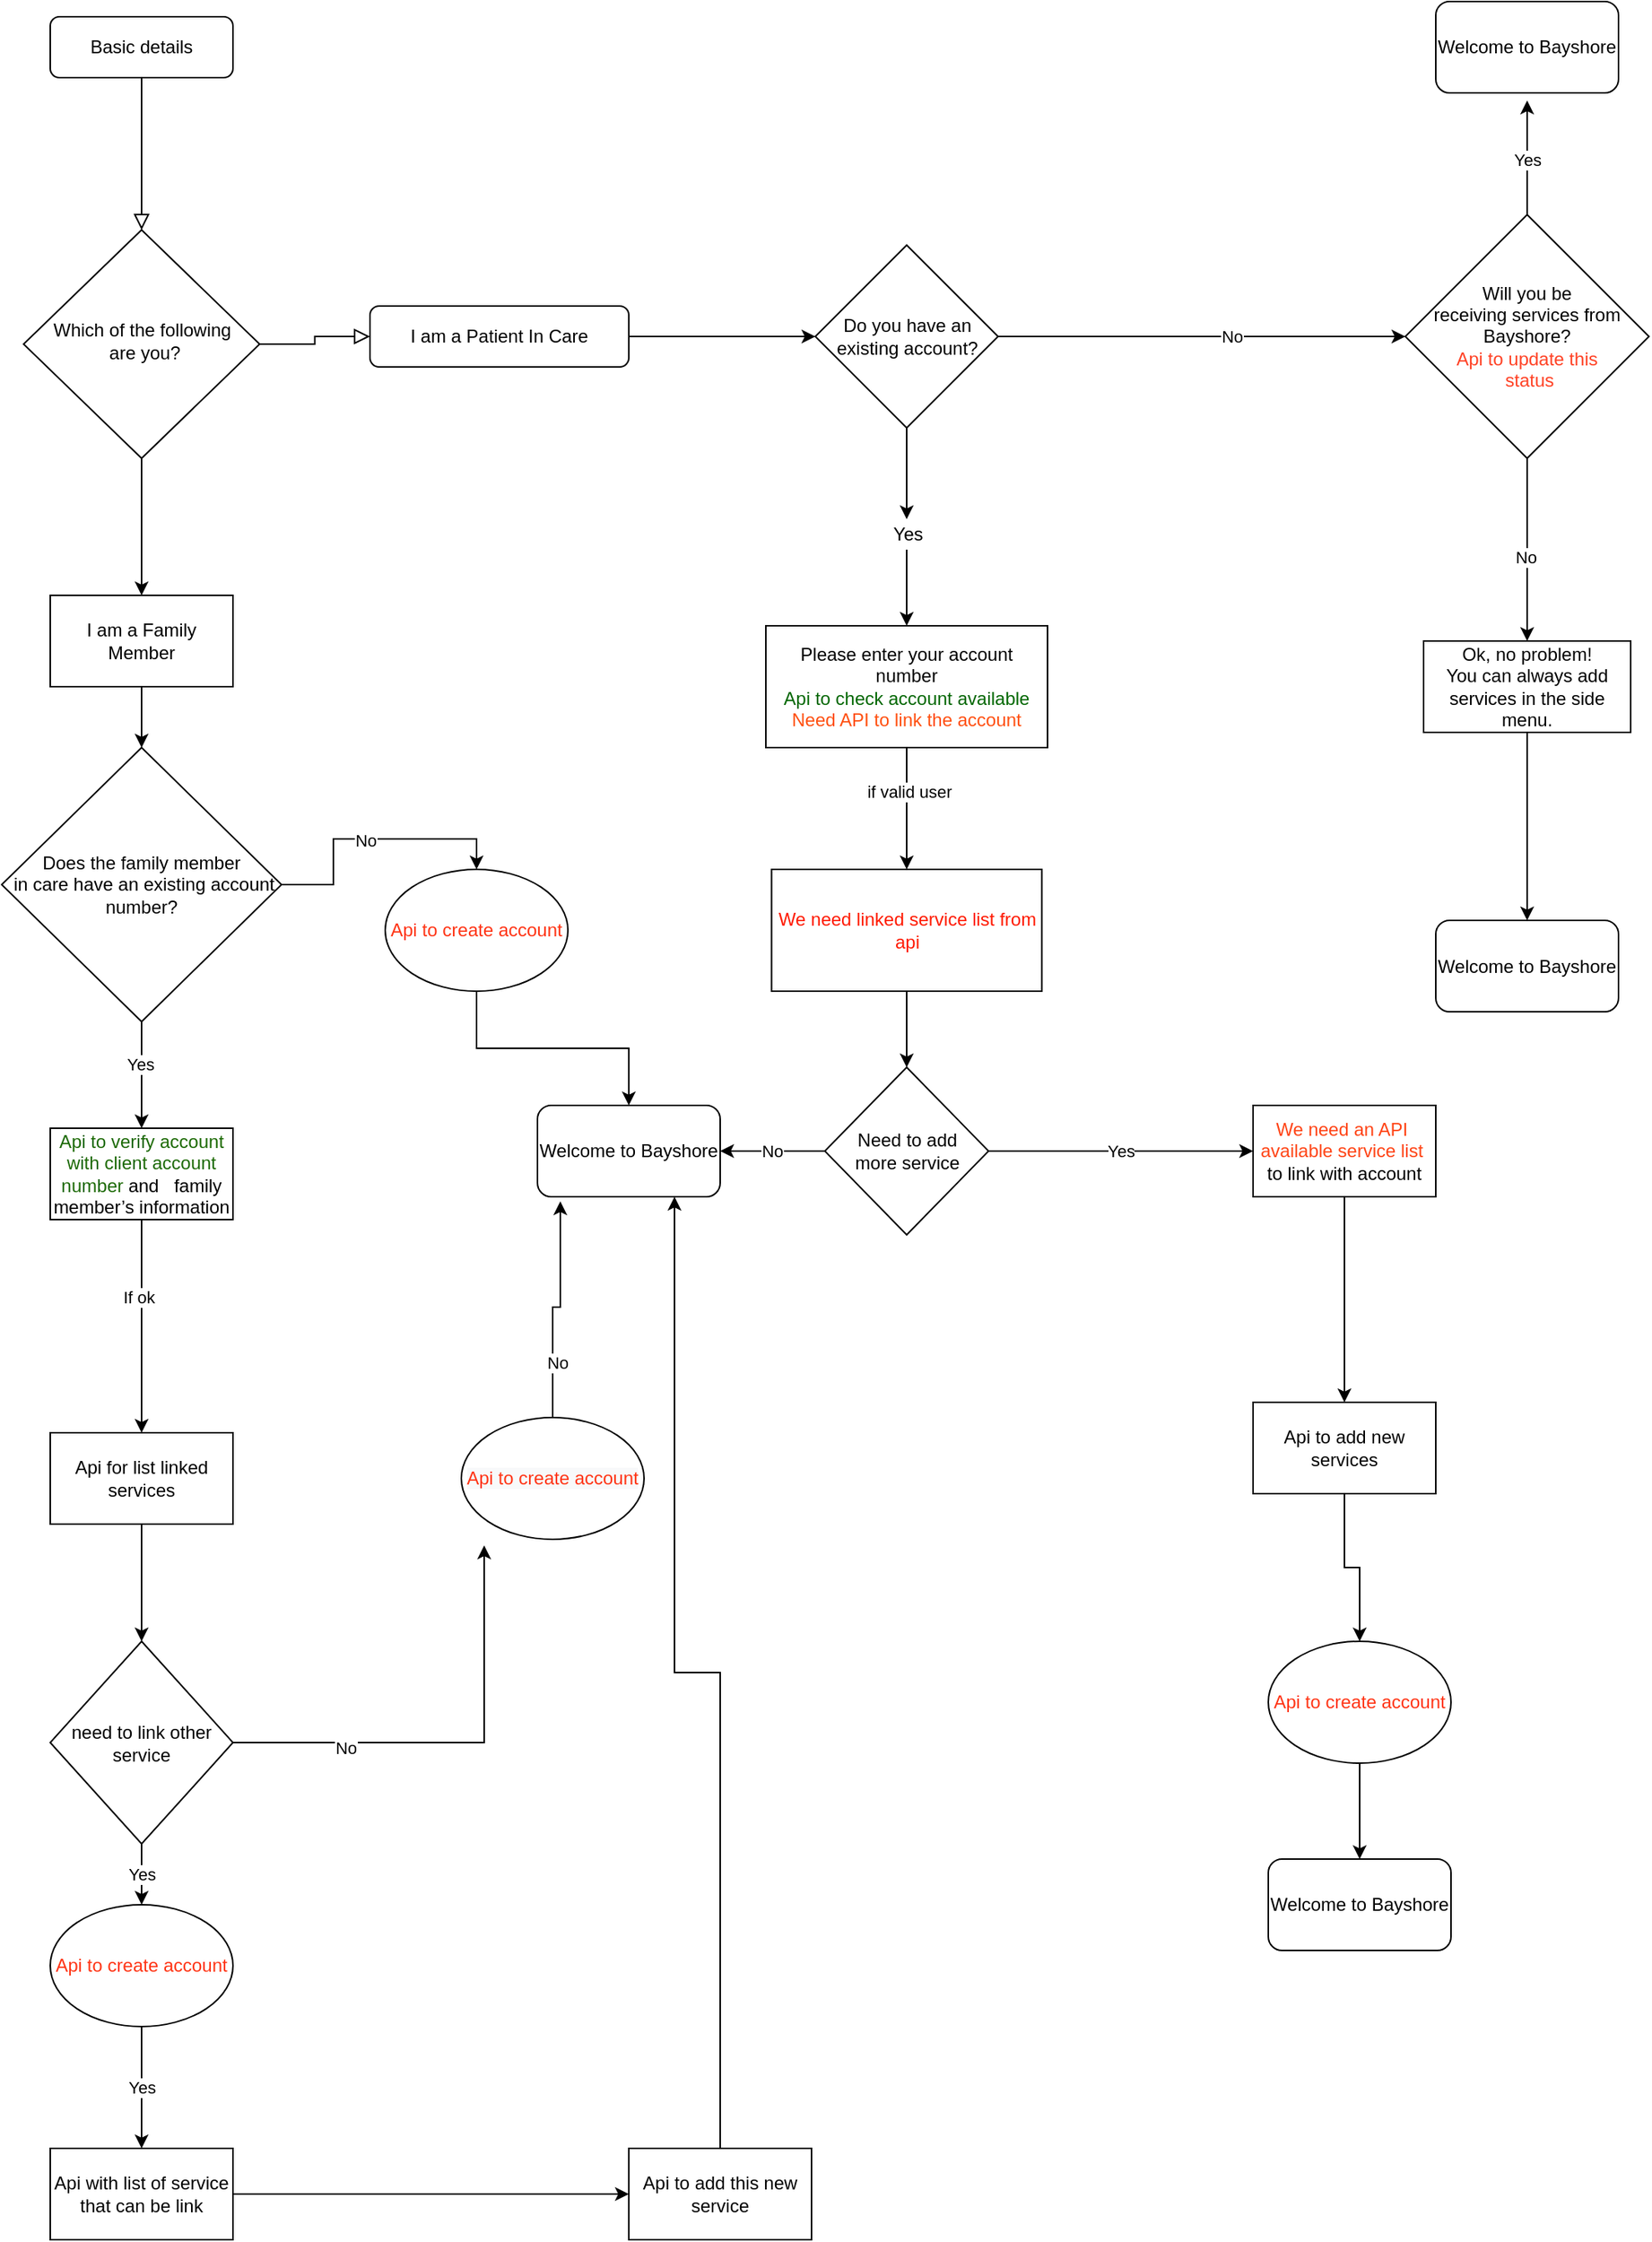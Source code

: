 <mxfile version="13.7.7" type="github">
  <diagram id="C5RBs43oDa-KdzZeNtuy" name="Page-1">
    <mxGraphModel dx="1426" dy="1581" grid="1" gridSize="10" guides="1" tooltips="1" connect="1" arrows="1" fold="1" page="1" pageScale="1" pageWidth="1169" pageHeight="827" math="0" shadow="0">
      <root>
        <mxCell id="WIyWlLk6GJQsqaUBKTNV-0" />
        <mxCell id="WIyWlLk6GJQsqaUBKTNV-1" parent="WIyWlLk6GJQsqaUBKTNV-0" />
        <mxCell id="WIyWlLk6GJQsqaUBKTNV-2" value="" style="rounded=0;html=1;jettySize=auto;orthogonalLoop=1;fontSize=11;endArrow=block;endFill=0;endSize=8;strokeWidth=1;shadow=0;labelBackgroundColor=none;edgeStyle=orthogonalEdgeStyle;" parent="WIyWlLk6GJQsqaUBKTNV-1" source="WIyWlLk6GJQsqaUBKTNV-3" target="WIyWlLk6GJQsqaUBKTNV-6" edge="1">
          <mxGeometry relative="1" as="geometry" />
        </mxCell>
        <mxCell id="WIyWlLk6GJQsqaUBKTNV-3" value="Basic details" style="rounded=1;whiteSpace=wrap;html=1;fontSize=12;glass=0;strokeWidth=1;shadow=0;" parent="WIyWlLk6GJQsqaUBKTNV-1" vertex="1">
          <mxGeometry x="40" y="-240" width="120" height="40" as="geometry" />
        </mxCell>
        <mxCell id="WIyWlLk6GJQsqaUBKTNV-5" value="" style="edgeStyle=orthogonalEdgeStyle;rounded=0;html=1;jettySize=auto;orthogonalLoop=1;fontSize=11;endArrow=block;endFill=0;endSize=8;strokeWidth=1;shadow=0;labelBackgroundColor=none;" parent="WIyWlLk6GJQsqaUBKTNV-1" source="WIyWlLk6GJQsqaUBKTNV-6" target="WIyWlLk6GJQsqaUBKTNV-7" edge="1">
          <mxGeometry y="10" relative="1" as="geometry">
            <mxPoint as="offset" />
          </mxGeometry>
        </mxCell>
        <mxCell id="WIyWlLk6GJQsqaUBKTNV-6" value="Which of the following&lt;br&gt;&amp;nbsp;are you?" style="rhombus;whiteSpace=wrap;html=1;shadow=0;fontFamily=Helvetica;fontSize=12;align=center;strokeWidth=1;spacing=6;spacingTop=-4;" parent="WIyWlLk6GJQsqaUBKTNV-1" vertex="1">
          <mxGeometry x="22.5" y="-100" width="155" height="150" as="geometry" />
        </mxCell>
        <mxCell id="WIyWlLk6GJQsqaUBKTNV-7" value="I am a Patient In Care" style="rounded=1;whiteSpace=wrap;html=1;fontSize=12;glass=0;strokeWidth=1;shadow=0;" parent="WIyWlLk6GJQsqaUBKTNV-1" vertex="1">
          <mxGeometry x="250" y="-50" width="170" height="40" as="geometry" />
        </mxCell>
        <mxCell id="YsAzkoRpbYnnfD4Dn1DD-2" value="Do you have an existing account?" style="rhombus;whiteSpace=wrap;html=1;" vertex="1" parent="WIyWlLk6GJQsqaUBKTNV-1">
          <mxGeometry x="542.5" y="-90" width="120" height="120" as="geometry" />
        </mxCell>
        <mxCell id="YsAzkoRpbYnnfD4Dn1DD-3" value="" style="endArrow=classic;html=1;entryX=0;entryY=0.5;entryDx=0;entryDy=0;exitX=1;exitY=0.5;exitDx=0;exitDy=0;" edge="1" parent="WIyWlLk6GJQsqaUBKTNV-1" source="WIyWlLk6GJQsqaUBKTNV-7" target="YsAzkoRpbYnnfD4Dn1DD-2">
          <mxGeometry width="50" height="50" relative="1" as="geometry">
            <mxPoint x="350" y="420" as="sourcePoint" />
            <mxPoint x="400" y="370" as="targetPoint" />
          </mxGeometry>
        </mxCell>
        <mxCell id="YsAzkoRpbYnnfD4Dn1DD-4" value="" style="endArrow=classic;html=1;exitX=0.5;exitY=1;exitDx=0;exitDy=0;" edge="1" parent="WIyWlLk6GJQsqaUBKTNV-1" source="YsAzkoRpbYnnfD4Dn1DD-7" target="YsAzkoRpbYnnfD4Dn1DD-5">
          <mxGeometry width="50" height="50" relative="1" as="geometry">
            <mxPoint x="590" y="420" as="sourcePoint" />
            <mxPoint x="670" y="440" as="targetPoint" />
          </mxGeometry>
        </mxCell>
        <mxCell id="YsAzkoRpbYnnfD4Dn1DD-12" style="edgeStyle=orthogonalEdgeStyle;rounded=0;orthogonalLoop=1;jettySize=auto;html=1;entryX=0.5;entryY=0;entryDx=0;entryDy=0;" edge="1" parent="WIyWlLk6GJQsqaUBKTNV-1" source="YsAzkoRpbYnnfD4Dn1DD-5" target="YsAzkoRpbYnnfD4Dn1DD-10">
          <mxGeometry relative="1" as="geometry" />
        </mxCell>
        <mxCell id="YsAzkoRpbYnnfD4Dn1DD-77" value="if valid user" style="edgeLabel;html=1;align=center;verticalAlign=middle;resizable=0;points=[];" vertex="1" connectable="0" parent="YsAzkoRpbYnnfD4Dn1DD-12">
          <mxGeometry x="-0.275" y="1" relative="1" as="geometry">
            <mxPoint as="offset" />
          </mxGeometry>
        </mxCell>
        <mxCell id="YsAzkoRpbYnnfD4Dn1DD-5" value="Please enter your account number&lt;br&gt;&lt;font color=&quot;#006600&quot;&gt;Api to check account available&lt;br&gt;&lt;/font&gt;&lt;font color=&quot;#ff4f0f&quot;&gt;Need API to link the account&lt;/font&gt;" style="rounded=0;whiteSpace=wrap;html=1;" vertex="1" parent="WIyWlLk6GJQsqaUBKTNV-1">
          <mxGeometry x="510" y="160" width="185" height="80" as="geometry" />
        </mxCell>
        <mxCell id="YsAzkoRpbYnnfD4Dn1DD-7" value="Yes" style="text;html=1;align=center;verticalAlign=middle;resizable=0;points=[];autosize=1;" vertex="1" parent="WIyWlLk6GJQsqaUBKTNV-1">
          <mxGeometry x="582.5" y="90" width="40" height="20" as="geometry" />
        </mxCell>
        <mxCell id="YsAzkoRpbYnnfD4Dn1DD-9" value="" style="endArrow=classic;html=1;exitX=0.5;exitY=1;exitDx=0;exitDy=0;" edge="1" parent="WIyWlLk6GJQsqaUBKTNV-1" source="YsAzkoRpbYnnfD4Dn1DD-2" target="YsAzkoRpbYnnfD4Dn1DD-7">
          <mxGeometry width="50" height="50" relative="1" as="geometry">
            <mxPoint x="720" y="370" as="sourcePoint" />
            <mxPoint x="720" y="540" as="targetPoint" />
          </mxGeometry>
        </mxCell>
        <mxCell id="YsAzkoRpbYnnfD4Dn1DD-10" value="&lt;span&gt;&lt;font color=&quot;#ff1900&quot;&gt;We need linked service list from api&lt;/font&gt;&lt;/span&gt;" style="rounded=0;whiteSpace=wrap;html=1;" vertex="1" parent="WIyWlLk6GJQsqaUBKTNV-1">
          <mxGeometry x="513.75" y="320" width="177.5" height="80" as="geometry" />
        </mxCell>
        <mxCell id="YsAzkoRpbYnnfD4Dn1DD-14" value="Will you be &lt;br&gt;receiving services from &lt;br&gt;Bayshore?&lt;br&gt;&lt;font color=&quot;#ff4124&quot;&gt;Api to update this&lt;br&gt;&amp;nbsp;status&lt;/font&gt;" style="rhombus;whiteSpace=wrap;html=1;" vertex="1" parent="WIyWlLk6GJQsqaUBKTNV-1">
          <mxGeometry x="930" y="-110" width="160" height="160" as="geometry" />
        </mxCell>
        <mxCell id="YsAzkoRpbYnnfD4Dn1DD-15" value="" style="endArrow=classic;html=1;entryX=0;entryY=0.5;entryDx=0;entryDy=0;exitX=1;exitY=0.5;exitDx=0;exitDy=0;" edge="1" parent="WIyWlLk6GJQsqaUBKTNV-1" source="YsAzkoRpbYnnfD4Dn1DD-2" target="YsAzkoRpbYnnfD4Dn1DD-14">
          <mxGeometry width="50" height="50" relative="1" as="geometry">
            <mxPoint x="710" y="160" as="sourcePoint" />
            <mxPoint x="760" y="110" as="targetPoint" />
          </mxGeometry>
        </mxCell>
        <mxCell id="YsAzkoRpbYnnfD4Dn1DD-16" value="No" style="edgeLabel;html=1;align=center;verticalAlign=middle;resizable=0;points=[];" vertex="1" connectable="0" parent="YsAzkoRpbYnnfD4Dn1DD-15">
          <mxGeometry x="0.145" relative="1" as="geometry">
            <mxPoint as="offset" />
          </mxGeometry>
        </mxCell>
        <mxCell id="YsAzkoRpbYnnfD4Dn1DD-17" value="Welcome to Bayshore" style="rounded=1;whiteSpace=wrap;html=1;" vertex="1" parent="WIyWlLk6GJQsqaUBKTNV-1">
          <mxGeometry x="950" y="-250" width="120" height="60" as="geometry" />
        </mxCell>
        <mxCell id="YsAzkoRpbYnnfD4Dn1DD-18" value="" style="endArrow=classic;html=1;exitX=0.5;exitY=0;exitDx=0;exitDy=0;" edge="1" parent="WIyWlLk6GJQsqaUBKTNV-1" source="YsAzkoRpbYnnfD4Dn1DD-14">
          <mxGeometry width="50" height="50" relative="1" as="geometry">
            <mxPoint x="710" y="160" as="sourcePoint" />
            <mxPoint x="1010" y="-185" as="targetPoint" />
          </mxGeometry>
        </mxCell>
        <mxCell id="YsAzkoRpbYnnfD4Dn1DD-19" value="Yes" style="edgeLabel;html=1;align=center;verticalAlign=middle;resizable=0;points=[];" vertex="1" connectable="0" parent="YsAzkoRpbYnnfD4Dn1DD-18">
          <mxGeometry x="-0.044" relative="1" as="geometry">
            <mxPoint as="offset" />
          </mxGeometry>
        </mxCell>
        <mxCell id="YsAzkoRpbYnnfD4Dn1DD-20" value="" style="endArrow=classic;html=1;exitX=0.5;exitY=1;exitDx=0;exitDy=0;entryX=0.5;entryY=0;entryDx=0;entryDy=0;" edge="1" parent="WIyWlLk6GJQsqaUBKTNV-1" source="YsAzkoRpbYnnfD4Dn1DD-14" target="YsAzkoRpbYnnfD4Dn1DD-21">
          <mxGeometry width="50" height="50" relative="1" as="geometry">
            <mxPoint x="710" y="160" as="sourcePoint" />
            <mxPoint x="550" y="60" as="targetPoint" />
          </mxGeometry>
        </mxCell>
        <mxCell id="YsAzkoRpbYnnfD4Dn1DD-22" value="No" style="edgeLabel;html=1;align=center;verticalAlign=middle;resizable=0;points=[];" vertex="1" connectable="0" parent="YsAzkoRpbYnnfD4Dn1DD-20">
          <mxGeometry x="0.083" y="-1" relative="1" as="geometry">
            <mxPoint as="offset" />
          </mxGeometry>
        </mxCell>
        <mxCell id="YsAzkoRpbYnnfD4Dn1DD-73" style="edgeStyle=orthogonalEdgeStyle;rounded=0;orthogonalLoop=1;jettySize=auto;html=1;" edge="1" parent="WIyWlLk6GJQsqaUBKTNV-1" source="YsAzkoRpbYnnfD4Dn1DD-21" target="YsAzkoRpbYnnfD4Dn1DD-70">
          <mxGeometry relative="1" as="geometry" />
        </mxCell>
        <mxCell id="YsAzkoRpbYnnfD4Dn1DD-21" value="Ok, no problem!&lt;br&gt;You can always add services in the side menu." style="rounded=0;whiteSpace=wrap;html=1;" vertex="1" parent="WIyWlLk6GJQsqaUBKTNV-1">
          <mxGeometry x="942" y="170" width="136" height="60" as="geometry" />
        </mxCell>
        <mxCell id="YsAzkoRpbYnnfD4Dn1DD-25" value="Welcome to Bayshore" style="rounded=1;whiteSpace=wrap;html=1;" vertex="1" parent="WIyWlLk6GJQsqaUBKTNV-1">
          <mxGeometry x="360" y="475" width="120" height="60" as="geometry" />
        </mxCell>
        <mxCell id="YsAzkoRpbYnnfD4Dn1DD-26" value="" style="endArrow=classic;html=1;entryX=0.5;entryY=0;entryDx=0;entryDy=0;exitX=0.5;exitY=1;exitDx=0;exitDy=0;" edge="1" parent="WIyWlLk6GJQsqaUBKTNV-1" source="YsAzkoRpbYnnfD4Dn1DD-10" target="YsAzkoRpbYnnfD4Dn1DD-27">
          <mxGeometry width="50" height="50" relative="1" as="geometry">
            <mxPoint x="500" y="780" as="sourcePoint" />
            <mxPoint x="550" y="730" as="targetPoint" />
          </mxGeometry>
        </mxCell>
        <mxCell id="YsAzkoRpbYnnfD4Dn1DD-27" value="Need to add &lt;br&gt;more service" style="rhombus;whiteSpace=wrap;html=1;" vertex="1" parent="WIyWlLk6GJQsqaUBKTNV-1">
          <mxGeometry x="548.75" y="450" width="107.5" height="110" as="geometry" />
        </mxCell>
        <mxCell id="YsAzkoRpbYnnfD4Dn1DD-28" value="No" style="endArrow=classic;html=1;entryX=1;entryY=0.5;entryDx=0;entryDy=0;exitX=0;exitY=0.5;exitDx=0;exitDy=0;" edge="1" parent="WIyWlLk6GJQsqaUBKTNV-1" source="YsAzkoRpbYnnfD4Dn1DD-27" target="YsAzkoRpbYnnfD4Dn1DD-25">
          <mxGeometry width="50" height="50" relative="1" as="geometry">
            <mxPoint x="500" y="760" as="sourcePoint" />
            <mxPoint x="550" y="710" as="targetPoint" />
          </mxGeometry>
        </mxCell>
        <mxCell id="YsAzkoRpbYnnfD4Dn1DD-29" value="&lt;font color=&quot;#ff4314&quot;&gt;We need an API&amp;nbsp; available service list&amp;nbsp;&lt;/font&gt; to link with account" style="rounded=0;whiteSpace=wrap;html=1;" vertex="1" parent="WIyWlLk6GJQsqaUBKTNV-1">
          <mxGeometry x="830" y="475" width="120" height="60" as="geometry" />
        </mxCell>
        <mxCell id="YsAzkoRpbYnnfD4Dn1DD-31" value="Yes" style="endArrow=classic;html=1;entryX=0;entryY=0.5;entryDx=0;entryDy=0;exitX=1;exitY=0.5;exitDx=0;exitDy=0;" edge="1" parent="WIyWlLk6GJQsqaUBKTNV-1" source="YsAzkoRpbYnnfD4Dn1DD-27" target="YsAzkoRpbYnnfD4Dn1DD-29">
          <mxGeometry width="50" height="50" relative="1" as="geometry">
            <mxPoint x="500" y="850" as="sourcePoint" />
            <mxPoint x="550" y="800" as="targetPoint" />
          </mxGeometry>
        </mxCell>
        <mxCell id="YsAzkoRpbYnnfD4Dn1DD-33" value="" style="endArrow=classic;html=1;entryX=0.5;entryY=0;entryDx=0;entryDy=0;exitX=0.5;exitY=1;exitDx=0;exitDy=0;" edge="1" parent="WIyWlLk6GJQsqaUBKTNV-1" source="YsAzkoRpbYnnfD4Dn1DD-29" target="YsAzkoRpbYnnfD4Dn1DD-34">
          <mxGeometry width="50" height="50" relative="1" as="geometry">
            <mxPoint x="500" y="880" as="sourcePoint" />
            <mxPoint x="550" y="830" as="targetPoint" />
          </mxGeometry>
        </mxCell>
        <mxCell id="YsAzkoRpbYnnfD4Dn1DD-35" style="edgeStyle=orthogonalEdgeStyle;rounded=0;orthogonalLoop=1;jettySize=auto;html=1;entryX=0.5;entryY=0;entryDx=0;entryDy=0;" edge="1" parent="WIyWlLk6GJQsqaUBKTNV-1" source="YsAzkoRpbYnnfD4Dn1DD-97" target="YsAzkoRpbYnnfD4Dn1DD-74">
          <mxGeometry relative="1" as="geometry">
            <mxPoint x="360" y="1050" as="targetPoint" />
          </mxGeometry>
        </mxCell>
        <mxCell id="YsAzkoRpbYnnfD4Dn1DD-34" value="Api to add new services" style="rounded=0;whiteSpace=wrap;html=1;" vertex="1" parent="WIyWlLk6GJQsqaUBKTNV-1">
          <mxGeometry x="830" y="670" width="120" height="60" as="geometry" />
        </mxCell>
        <mxCell id="YsAzkoRpbYnnfD4Dn1DD-40" style="edgeStyle=orthogonalEdgeStyle;rounded=0;orthogonalLoop=1;jettySize=auto;html=1;entryX=0.5;entryY=0;entryDx=0;entryDy=0;" edge="1" parent="WIyWlLk6GJQsqaUBKTNV-1" source="YsAzkoRpbYnnfD4Dn1DD-36" target="YsAzkoRpbYnnfD4Dn1DD-38">
          <mxGeometry relative="1" as="geometry" />
        </mxCell>
        <mxCell id="YsAzkoRpbYnnfD4Dn1DD-36" value="I am a Family Member" style="rounded=0;whiteSpace=wrap;html=1;" vertex="1" parent="WIyWlLk6GJQsqaUBKTNV-1">
          <mxGeometry x="40" y="140" width="120" height="60" as="geometry" />
        </mxCell>
        <mxCell id="YsAzkoRpbYnnfD4Dn1DD-37" value="" style="endArrow=classic;html=1;exitX=0.5;exitY=1;exitDx=0;exitDy=0;entryX=0.5;entryY=0;entryDx=0;entryDy=0;" edge="1" parent="WIyWlLk6GJQsqaUBKTNV-1" source="WIyWlLk6GJQsqaUBKTNV-6" target="YsAzkoRpbYnnfD4Dn1DD-36">
          <mxGeometry width="50" height="50" relative="1" as="geometry">
            <mxPoint x="500" y="620" as="sourcePoint" />
            <mxPoint x="550" y="570" as="targetPoint" />
          </mxGeometry>
        </mxCell>
        <mxCell id="YsAzkoRpbYnnfD4Dn1DD-60" style="edgeStyle=orthogonalEdgeStyle;rounded=0;orthogonalLoop=1;jettySize=auto;html=1;entryX=0.5;entryY=0;entryDx=0;entryDy=0;" edge="1" parent="WIyWlLk6GJQsqaUBKTNV-1" source="YsAzkoRpbYnnfD4Dn1DD-87" target="YsAzkoRpbYnnfD4Dn1DD-25">
          <mxGeometry relative="1" as="geometry">
            <mxPoint x="330" y="970" as="targetPoint" />
          </mxGeometry>
        </mxCell>
        <mxCell id="YsAzkoRpbYnnfD4Dn1DD-38" value="Does the family member&lt;br&gt;&amp;nbsp;in care have an existing account number?" style="rhombus;whiteSpace=wrap;html=1;" vertex="1" parent="WIyWlLk6GJQsqaUBKTNV-1">
          <mxGeometry x="8.13" y="240" width="183.75" height="180" as="geometry" />
        </mxCell>
        <mxCell id="YsAzkoRpbYnnfD4Dn1DD-41" value="" style="endArrow=classic;html=1;exitX=0.5;exitY=1;exitDx=0;exitDy=0;" edge="1" parent="WIyWlLk6GJQsqaUBKTNV-1" source="YsAzkoRpbYnnfD4Dn1DD-38" target="YsAzkoRpbYnnfD4Dn1DD-42">
          <mxGeometry width="50" height="50" relative="1" as="geometry">
            <mxPoint x="500" y="810" as="sourcePoint" />
            <mxPoint x="182" y="930" as="targetPoint" />
          </mxGeometry>
        </mxCell>
        <mxCell id="YsAzkoRpbYnnfD4Dn1DD-43" value="Yes" style="edgeLabel;html=1;align=center;verticalAlign=middle;resizable=0;points=[];" vertex="1" connectable="0" parent="YsAzkoRpbYnnfD4Dn1DD-41">
          <mxGeometry x="-0.217" y="-1" relative="1" as="geometry">
            <mxPoint as="offset" />
          </mxGeometry>
        </mxCell>
        <mxCell id="YsAzkoRpbYnnfD4Dn1DD-46" style="edgeStyle=orthogonalEdgeStyle;rounded=0;orthogonalLoop=1;jettySize=auto;html=1;" edge="1" parent="WIyWlLk6GJQsqaUBKTNV-1" source="YsAzkoRpbYnnfD4Dn1DD-42" target="YsAzkoRpbYnnfD4Dn1DD-44">
          <mxGeometry relative="1" as="geometry" />
        </mxCell>
        <mxCell id="YsAzkoRpbYnnfD4Dn1DD-47" value="If ok" style="edgeLabel;html=1;align=center;verticalAlign=middle;resizable=0;points=[];" vertex="1" connectable="0" parent="YsAzkoRpbYnnfD4Dn1DD-46">
          <mxGeometry x="-0.272" y="-2" relative="1" as="geometry">
            <mxPoint as="offset" />
          </mxGeometry>
        </mxCell>
        <mxCell id="YsAzkoRpbYnnfD4Dn1DD-42" value="&lt;font color=&quot;#1b6904&quot;&gt;Api to verify account with client account number&lt;/font&gt; and&amp;nbsp; &amp;nbsp;family member’s information" style="rounded=0;whiteSpace=wrap;html=1;" vertex="1" parent="WIyWlLk6GJQsqaUBKTNV-1">
          <mxGeometry x="40" y="490" width="120" height="60" as="geometry" />
        </mxCell>
        <mxCell id="YsAzkoRpbYnnfD4Dn1DD-49" style="edgeStyle=orthogonalEdgeStyle;rounded=0;orthogonalLoop=1;jettySize=auto;html=1;entryX=0.5;entryY=0;entryDx=0;entryDy=0;" edge="1" parent="WIyWlLk6GJQsqaUBKTNV-1" source="YsAzkoRpbYnnfD4Dn1DD-44" target="YsAzkoRpbYnnfD4Dn1DD-48">
          <mxGeometry relative="1" as="geometry" />
        </mxCell>
        <mxCell id="YsAzkoRpbYnnfD4Dn1DD-44" value="Api for list linked services" style="rounded=0;whiteSpace=wrap;html=1;" vertex="1" parent="WIyWlLk6GJQsqaUBKTNV-1">
          <mxGeometry x="40" y="690" width="120" height="60" as="geometry" />
        </mxCell>
        <mxCell id="YsAzkoRpbYnnfD4Dn1DD-51" style="edgeStyle=orthogonalEdgeStyle;rounded=0;orthogonalLoop=1;jettySize=auto;html=1;entryX=0.125;entryY=1.05;entryDx=0;entryDy=0;entryPerimeter=0;" edge="1" parent="WIyWlLk6GJQsqaUBKTNV-1" source="YsAzkoRpbYnnfD4Dn1DD-90" target="YsAzkoRpbYnnfD4Dn1DD-25">
          <mxGeometry relative="1" as="geometry" />
        </mxCell>
        <mxCell id="YsAzkoRpbYnnfD4Dn1DD-58" value="No" style="edgeLabel;html=1;align=center;verticalAlign=middle;resizable=0;points=[];" vertex="1" connectable="0" parent="YsAzkoRpbYnnfD4Dn1DD-51">
          <mxGeometry x="-0.502" y="-3" relative="1" as="geometry">
            <mxPoint as="offset" />
          </mxGeometry>
        </mxCell>
        <mxCell id="YsAzkoRpbYnnfD4Dn1DD-54" value="Yes" style="edgeStyle=orthogonalEdgeStyle;rounded=0;orthogonalLoop=1;jettySize=auto;html=1;entryX=0.5;entryY=0;entryDx=0;entryDy=0;" edge="1" parent="WIyWlLk6GJQsqaUBKTNV-1" source="YsAzkoRpbYnnfD4Dn1DD-94" target="YsAzkoRpbYnnfD4Dn1DD-53">
          <mxGeometry relative="1" as="geometry" />
        </mxCell>
        <mxCell id="YsAzkoRpbYnnfD4Dn1DD-48" value="need to link other service" style="rhombus;whiteSpace=wrap;html=1;" vertex="1" parent="WIyWlLk6GJQsqaUBKTNV-1">
          <mxGeometry x="40" y="827" width="120" height="133" as="geometry" />
        </mxCell>
        <mxCell id="YsAzkoRpbYnnfD4Dn1DD-56" style="edgeStyle=orthogonalEdgeStyle;rounded=0;orthogonalLoop=1;jettySize=auto;html=1;" edge="1" parent="WIyWlLk6GJQsqaUBKTNV-1" source="YsAzkoRpbYnnfD4Dn1DD-53" target="YsAzkoRpbYnnfD4Dn1DD-55">
          <mxGeometry relative="1" as="geometry" />
        </mxCell>
        <mxCell id="YsAzkoRpbYnnfD4Dn1DD-53" value="Api with list of service that can be link" style="rounded=0;whiteSpace=wrap;html=1;" vertex="1" parent="WIyWlLk6GJQsqaUBKTNV-1">
          <mxGeometry x="40" y="1160" width="120" height="60" as="geometry" />
        </mxCell>
        <mxCell id="YsAzkoRpbYnnfD4Dn1DD-76" style="edgeStyle=orthogonalEdgeStyle;rounded=0;orthogonalLoop=1;jettySize=auto;html=1;entryX=0.75;entryY=1;entryDx=0;entryDy=0;" edge="1" parent="WIyWlLk6GJQsqaUBKTNV-1" source="YsAzkoRpbYnnfD4Dn1DD-55" target="YsAzkoRpbYnnfD4Dn1DD-25">
          <mxGeometry relative="1" as="geometry" />
        </mxCell>
        <mxCell id="YsAzkoRpbYnnfD4Dn1DD-55" value="Api to add this new service" style="rounded=0;whiteSpace=wrap;html=1;" vertex="1" parent="WIyWlLk6GJQsqaUBKTNV-1">
          <mxGeometry x="420" y="1160" width="120" height="60" as="geometry" />
        </mxCell>
        <mxCell id="YsAzkoRpbYnnfD4Dn1DD-70" value="Welcome to Bayshore" style="rounded=1;whiteSpace=wrap;html=1;" vertex="1" parent="WIyWlLk6GJQsqaUBKTNV-1">
          <mxGeometry x="950" y="353.5" width="120" height="60" as="geometry" />
        </mxCell>
        <mxCell id="YsAzkoRpbYnnfD4Dn1DD-74" value="Welcome to Bayshore" style="rounded=1;whiteSpace=wrap;html=1;" vertex="1" parent="WIyWlLk6GJQsqaUBKTNV-1">
          <mxGeometry x="840" y="970" width="120" height="60" as="geometry" />
        </mxCell>
        <mxCell id="YsAzkoRpbYnnfD4Dn1DD-87" value="&lt;font color=&quot;#ff3414&quot;&gt;Api to create account&lt;/font&gt;" style="ellipse;whiteSpace=wrap;html=1;" vertex="1" parent="WIyWlLk6GJQsqaUBKTNV-1">
          <mxGeometry x="260" y="320" width="120" height="80" as="geometry" />
        </mxCell>
        <mxCell id="YsAzkoRpbYnnfD4Dn1DD-88" style="edgeStyle=orthogonalEdgeStyle;rounded=0;orthogonalLoop=1;jettySize=auto;html=1;entryX=0.5;entryY=0;entryDx=0;entryDy=0;" edge="1" parent="WIyWlLk6GJQsqaUBKTNV-1" source="YsAzkoRpbYnnfD4Dn1DD-38" target="YsAzkoRpbYnnfD4Dn1DD-87">
          <mxGeometry relative="1" as="geometry">
            <mxPoint x="420" y="475" as="targetPoint" />
            <mxPoint x="191.88" y="330" as="sourcePoint" />
          </mxGeometry>
        </mxCell>
        <mxCell id="YsAzkoRpbYnnfD4Dn1DD-89" value="No" style="edgeLabel;html=1;align=center;verticalAlign=middle;resizable=0;points=[];" vertex="1" connectable="0" parent="YsAzkoRpbYnnfD4Dn1DD-88">
          <mxGeometry x="-0.048" y="-1" relative="1" as="geometry">
            <mxPoint as="offset" />
          </mxGeometry>
        </mxCell>
        <mxCell id="YsAzkoRpbYnnfD4Dn1DD-90" value="&lt;meta charset=&quot;utf-8&quot;&gt;&lt;span style=&quot;color: rgb(255, 52, 20); font-family: helvetica; font-size: 12px; font-style: normal; font-weight: 400; letter-spacing: normal; text-align: center; text-indent: 0px; text-transform: none; word-spacing: 0px; background-color: rgb(248, 249, 250); display: inline; float: none;&quot;&gt;Api to create account&lt;/span&gt;" style="ellipse;whiteSpace=wrap;html=1;" vertex="1" parent="WIyWlLk6GJQsqaUBKTNV-1">
          <mxGeometry x="310" y="680" width="120" height="80" as="geometry" />
        </mxCell>
        <mxCell id="YsAzkoRpbYnnfD4Dn1DD-91" style="edgeStyle=orthogonalEdgeStyle;rounded=0;orthogonalLoop=1;jettySize=auto;html=1;entryX=0.125;entryY=1.05;entryDx=0;entryDy=0;entryPerimeter=0;" edge="1" parent="WIyWlLk6GJQsqaUBKTNV-1" source="YsAzkoRpbYnnfD4Dn1DD-48" target="YsAzkoRpbYnnfD4Dn1DD-90">
          <mxGeometry relative="1" as="geometry">
            <mxPoint x="160" y="893.5" as="sourcePoint" />
            <mxPoint x="375" y="538" as="targetPoint" />
          </mxGeometry>
        </mxCell>
        <mxCell id="YsAzkoRpbYnnfD4Dn1DD-92" value="No" style="edgeLabel;html=1;align=center;verticalAlign=middle;resizable=0;points=[];" vertex="1" connectable="0" parent="YsAzkoRpbYnnfD4Dn1DD-91">
          <mxGeometry x="-0.502" y="-3" relative="1" as="geometry">
            <mxPoint as="offset" />
          </mxGeometry>
        </mxCell>
        <mxCell id="YsAzkoRpbYnnfD4Dn1DD-94" value="&lt;span style=&quot;color: rgb(255 , 52 , 20)&quot;&gt;Api to create account&lt;/span&gt;" style="ellipse;whiteSpace=wrap;html=1;" vertex="1" parent="WIyWlLk6GJQsqaUBKTNV-1">
          <mxGeometry x="40.01" y="1000" width="120" height="80" as="geometry" />
        </mxCell>
        <mxCell id="YsAzkoRpbYnnfD4Dn1DD-95" value="Yes" style="edgeStyle=orthogonalEdgeStyle;rounded=0;orthogonalLoop=1;jettySize=auto;html=1;entryX=0.5;entryY=0;entryDx=0;entryDy=0;" edge="1" parent="WIyWlLk6GJQsqaUBKTNV-1" source="YsAzkoRpbYnnfD4Dn1DD-48" target="YsAzkoRpbYnnfD4Dn1DD-94">
          <mxGeometry relative="1" as="geometry">
            <mxPoint x="100" y="960" as="sourcePoint" />
            <mxPoint x="100" y="1090" as="targetPoint" />
          </mxGeometry>
        </mxCell>
        <mxCell id="YsAzkoRpbYnnfD4Dn1DD-97" value="&lt;span style=&quot;color: rgb(255 , 52 , 20) ; font-family: &amp;#34;helvetica&amp;#34;&quot;&gt;Api to create account&lt;/span&gt;" style="ellipse;whiteSpace=wrap;html=1;" vertex="1" parent="WIyWlLk6GJQsqaUBKTNV-1">
          <mxGeometry x="840" y="827" width="120" height="80" as="geometry" />
        </mxCell>
        <mxCell id="YsAzkoRpbYnnfD4Dn1DD-98" style="edgeStyle=orthogonalEdgeStyle;rounded=0;orthogonalLoop=1;jettySize=auto;html=1;entryX=0.5;entryY=0;entryDx=0;entryDy=0;" edge="1" parent="WIyWlLk6GJQsqaUBKTNV-1" source="YsAzkoRpbYnnfD4Dn1DD-34" target="YsAzkoRpbYnnfD4Dn1DD-97">
          <mxGeometry relative="1" as="geometry">
            <mxPoint x="890" y="770" as="sourcePoint" />
            <mxPoint x="890" y="930" as="targetPoint" />
          </mxGeometry>
        </mxCell>
      </root>
    </mxGraphModel>
  </diagram>
</mxfile>
